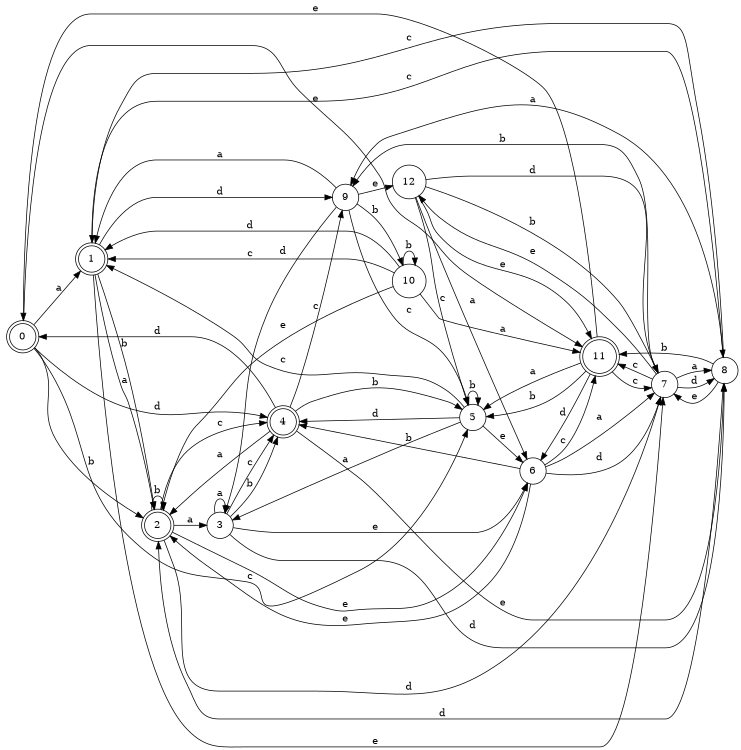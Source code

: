 digraph n11_8 {
__start0 [label="" shape="none"];

rankdir=LR;
size="8,5";

s0 [style="rounded,filled", color="black", fillcolor="white" shape="doublecircle", label="0"];
s1 [style="rounded,filled", color="black", fillcolor="white" shape="doublecircle", label="1"];
s2 [style="rounded,filled", color="black", fillcolor="white" shape="doublecircle", label="2"];
s3 [style="filled", color="black", fillcolor="white" shape="circle", label="3"];
s4 [style="rounded,filled", color="black", fillcolor="white" shape="doublecircle", label="4"];
s5 [style="filled", color="black", fillcolor="white" shape="circle", label="5"];
s6 [style="filled", color="black", fillcolor="white" shape="circle", label="6"];
s7 [style="filled", color="black", fillcolor="white" shape="circle", label="7"];
s8 [style="filled", color="black", fillcolor="white" shape="circle", label="8"];
s9 [style="filled", color="black", fillcolor="white" shape="circle", label="9"];
s10 [style="filled", color="black", fillcolor="white" shape="circle", label="10"];
s11 [style="rounded,filled", color="black", fillcolor="white" shape="doublecircle", label="11"];
s12 [style="filled", color="black", fillcolor="white" shape="circle", label="12"];
s0 -> s1 [label="a"];
s0 -> s2 [label="b"];
s0 -> s5 [label="c"];
s0 -> s4 [label="d"];
s0 -> s11 [label="e"];
s1 -> s2 [label="a"];
s1 -> s2 [label="b"];
s1 -> s8 [label="c"];
s1 -> s9 [label="d"];
s1 -> s7 [label="e"];
s2 -> s3 [label="a"];
s2 -> s2 [label="b"];
s2 -> s4 [label="c"];
s2 -> s7 [label="d"];
s2 -> s6 [label="e"];
s3 -> s3 [label="a"];
s3 -> s4 [label="b"];
s3 -> s4 [label="c"];
s3 -> s8 [label="d"];
s3 -> s6 [label="e"];
s4 -> s2 [label="a"];
s4 -> s5 [label="b"];
s4 -> s9 [label="c"];
s4 -> s0 [label="d"];
s4 -> s8 [label="e"];
s5 -> s3 [label="a"];
s5 -> s5 [label="b"];
s5 -> s1 [label="c"];
s5 -> s4 [label="d"];
s5 -> s6 [label="e"];
s6 -> s7 [label="a"];
s6 -> s4 [label="b"];
s6 -> s11 [label="c"];
s6 -> s7 [label="d"];
s6 -> s2 [label="e"];
s7 -> s8 [label="a"];
s7 -> s9 [label="b"];
s7 -> s11 [label="c"];
s7 -> s8 [label="d"];
s7 -> s12 [label="e"];
s8 -> s9 [label="a"];
s8 -> s11 [label="b"];
s8 -> s1 [label="c"];
s8 -> s2 [label="d"];
s8 -> s7 [label="e"];
s9 -> s1 [label="a"];
s9 -> s10 [label="b"];
s9 -> s5 [label="c"];
s9 -> s3 [label="d"];
s9 -> s12 [label="e"];
s10 -> s11 [label="a"];
s10 -> s10 [label="b"];
s10 -> s1 [label="c"];
s10 -> s1 [label="d"];
s10 -> s2 [label="e"];
s11 -> s5 [label="a"];
s11 -> s5 [label="b"];
s11 -> s7 [label="c"];
s11 -> s6 [label="d"];
s11 -> s0 [label="e"];
s12 -> s6 [label="a"];
s12 -> s7 [label="b"];
s12 -> s5 [label="c"];
s12 -> s7 [label="d"];
s12 -> s11 [label="e"];

}